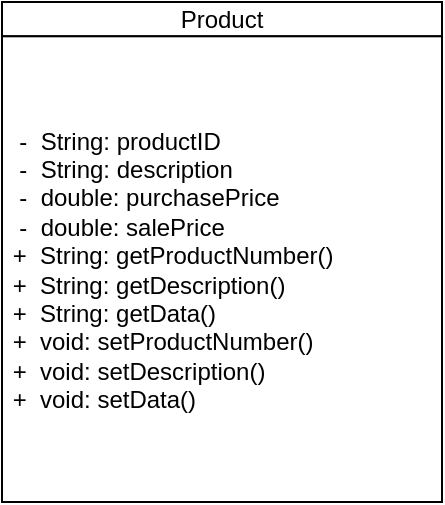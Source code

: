 <mxfile version="12.6.6" type="github">
  <diagram id="CLRaHryyYa0xOvTVhCor" name="Page-1">
    <mxGraphModel dx="706" dy="446" grid="1" gridSize="10" guides="1" tooltips="1" connect="1" arrows="1" fold="1" page="1" pageScale="1" pageWidth="850" pageHeight="1100" math="0" shadow="0">
      <root>
        <mxCell id="0"/>
        <mxCell id="1" parent="0"/>
        <mxCell id="xvll8Nh_N9pdd9aSw5_w-8" value="-" style="group" parent="1" vertex="1" connectable="0">
          <mxGeometry x="210" y="30" width="220" height="250" as="geometry"/>
        </mxCell>
        <mxCell id="xvll8Nh_N9pdd9aSw5_w-6" value="Product" style="text;html=1;align=center;verticalAlign=middle;whiteSpace=wrap;rounded=0;strokeColor=#000000;fillColor=#ffffff;" parent="xvll8Nh_N9pdd9aSw5_w-8" vertex="1">
          <mxGeometry width="220.0" height="17.157" as="geometry"/>
        </mxCell>
        <mxCell id="xvll8Nh_N9pdd9aSw5_w-7" value="&amp;nbsp; -&amp;nbsp; String: productID&lt;br&gt;&amp;nbsp; -&amp;nbsp; String: description&lt;br&gt;&amp;nbsp; -&amp;nbsp; double: purchasePrice&lt;br&gt;&amp;nbsp; -&amp;nbsp; double: salePrice&lt;br&gt;&amp;nbsp;+&amp;nbsp; String: getProductNumber()&lt;br&gt;&amp;nbsp;+&amp;nbsp; String: getDescription()&lt;br&gt;&amp;nbsp;+&amp;nbsp; String: getData()&lt;br&gt;&amp;nbsp;+&amp;nbsp; void: setProductNumber()&lt;br&gt;&amp;nbsp;+&amp;nbsp; void: setDescription()&lt;br&gt;&amp;nbsp;+&amp;nbsp; void: setData()" style="text;html=1;align=left;verticalAlign=middle;whiteSpace=wrap;rounded=0;strokeColor=#000000;fillColor=#ffffff;" parent="xvll8Nh_N9pdd9aSw5_w-8" vertex="1">
          <mxGeometry y="17.155" width="220.0" height="232.845" as="geometry"/>
        </mxCell>
      </root>
    </mxGraphModel>
  </diagram>
</mxfile>
